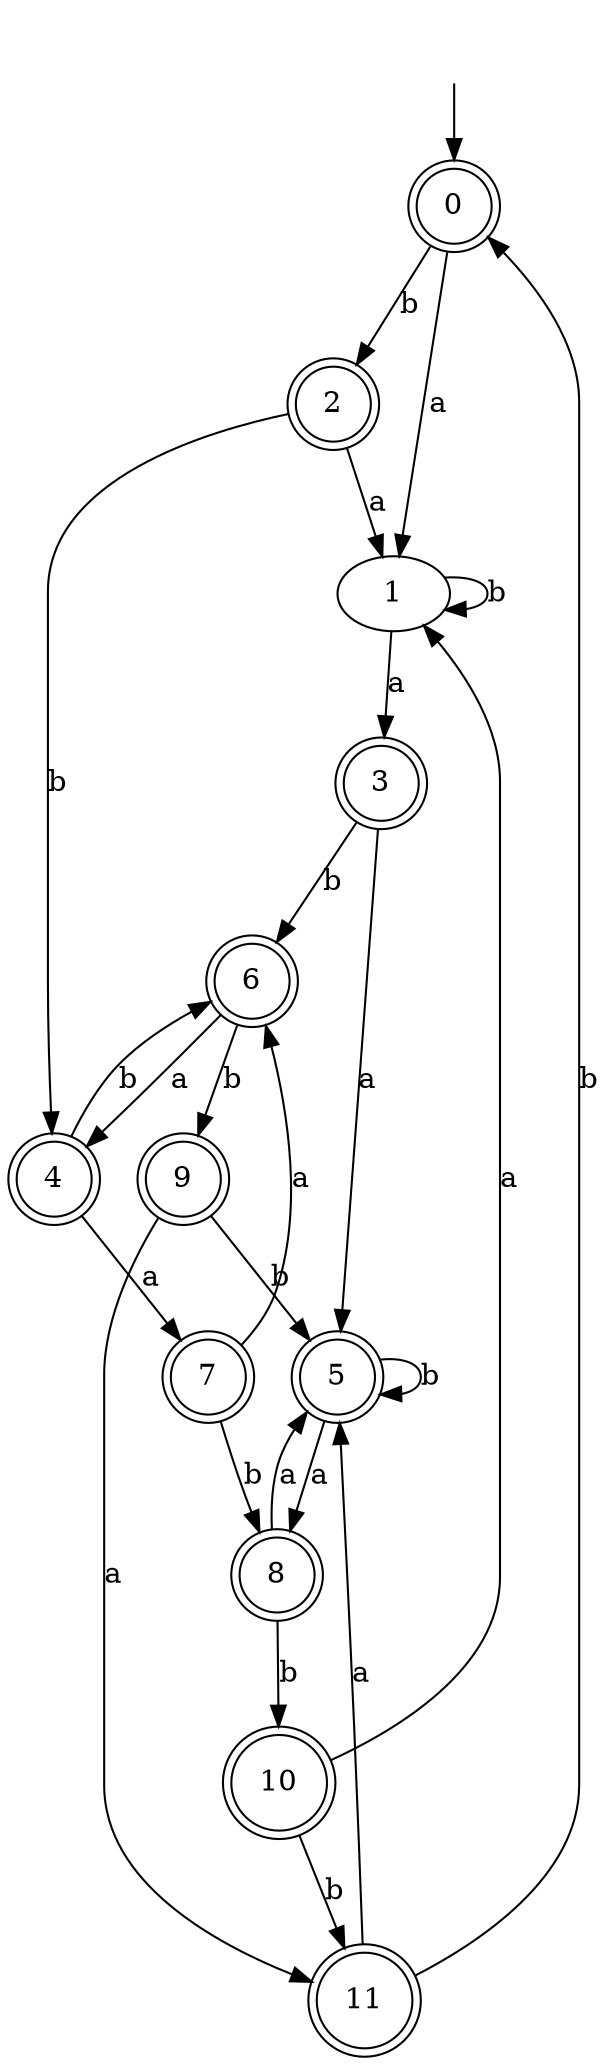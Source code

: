 digraph RandomDFA {
  __start0 [label="", shape=none];
  __start0 -> 0 [label=""];
  0 [shape=circle] [shape=doublecircle]
  0 -> 1 [label="a"]
  0 -> 2 [label="b"]
  1
  1 -> 3 [label="a"]
  1 -> 1 [label="b"]
  2 [shape=doublecircle]
  2 -> 1 [label="a"]
  2 -> 4 [label="b"]
  3 [shape=doublecircle]
  3 -> 5 [label="a"]
  3 -> 6 [label="b"]
  4 [shape=doublecircle]
  4 -> 7 [label="a"]
  4 -> 6 [label="b"]
  5 [shape=doublecircle]
  5 -> 8 [label="a"]
  5 -> 5 [label="b"]
  6 [shape=doublecircle]
  6 -> 4 [label="a"]
  6 -> 9 [label="b"]
  7 [shape=doublecircle]
  7 -> 6 [label="a"]
  7 -> 8 [label="b"]
  8 [shape=doublecircle]
  8 -> 5 [label="a"]
  8 -> 10 [label="b"]
  9 [shape=doublecircle]
  9 -> 11 [label="a"]
  9 -> 5 [label="b"]
  10 [shape=doublecircle]
  10 -> 1 [label="a"]
  10 -> 11 [label="b"]
  11 [shape=doublecircle]
  11 -> 5 [label="a"]
  11 -> 0 [label="b"]
}
